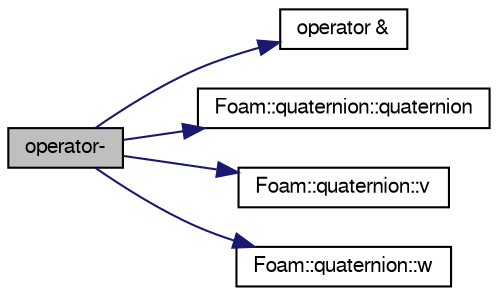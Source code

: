digraph "operator-"
{
  bgcolor="transparent";
  edge [fontname="FreeSans",fontsize="10",labelfontname="FreeSans",labelfontsize="10"];
  node [fontname="FreeSans",fontsize="10",shape=record];
  rankdir="LR";
  Node119825 [label="operator-",height=0.2,width=0.4,color="black", fillcolor="grey75", style="filled", fontcolor="black"];
  Node119825 -> Node119826 [color="midnightblue",fontsize="10",style="solid",fontname="FreeSans"];
  Node119826 [label="operator &",height=0.2,width=0.4,color="black",URL="$a21124.html#aa8d4868735362d677ecd0114263e608e"];
  Node119825 -> Node119827 [color="midnightblue",fontsize="10",style="solid",fontname="FreeSans"];
  Node119827 [label="Foam::quaternion::quaternion",height=0.2,width=0.4,color="black",URL="$a28130.html#a13b30ba6a22a61f425cc22baf51e8e34",tooltip="Construct null. "];
  Node119825 -> Node119828 [color="midnightblue",fontsize="10",style="solid",fontname="FreeSans"];
  Node119828 [label="Foam::quaternion::v",height=0.2,width=0.4,color="black",URL="$a28130.html#a0b28d9569e4deded6b9ae485461d0b04",tooltip="Vector part of the quaternion ( = axis of rotation) "];
  Node119825 -> Node119829 [color="midnightblue",fontsize="10",style="solid",fontname="FreeSans"];
  Node119829 [label="Foam::quaternion::w",height=0.2,width=0.4,color="black",URL="$a28130.html#a65b3f9bfe6acd8b71cefd575fab0d05c",tooltip="Scalar part of the quaternion ( = cos(theta/2) for rotation) "];
}

